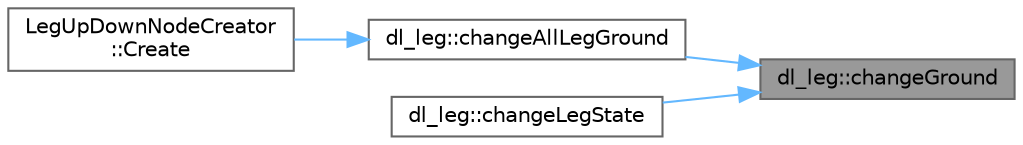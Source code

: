 digraph "dl_leg::changeGround"
{
 // LATEX_PDF_SIZE
  bgcolor="transparent";
  edge [fontname=Helvetica,fontsize=10,labelfontname=Helvetica,labelfontsize=10];
  node [fontname=Helvetica,fontsize=10,shape=box,height=0.2,width=0.4];
  rankdir="RL";
  Node1 [id="Node000001",label="dl_leg::changeGround",height=0.2,width=0.4,color="gray40", fillcolor="grey60", style="filled", fontcolor="black",tooltip=" "];
  Node1 -> Node2 [id="edge1_Node000001_Node000002",dir="back",color="steelblue1",style="solid",tooltip=" "];
  Node2 [id="Node000002",label="dl_leg::changeAllLegGround",height=0.2,width=0.4,color="grey40", fillcolor="white", style="filled",URL="$namespacedl__leg.html#aea6d17ee5cb9ba55004729b7071e7375",tooltip="全ての脚の接地・遊脚情報を変更する．"];
  Node2 -> Node3 [id="edge2_Node000002_Node000003",dir="back",color="steelblue1",style="solid",tooltip=" "];
  Node3 [id="Node000003",label="LegUpDownNodeCreator\l::Create",height=0.2,width=0.4,color="grey40", fillcolor="white", style="filled",URL="$class_leg_up_down_node_creator.html#a3b56cbc29dff2595c55b551a830a0b30",tooltip="現在のノードから次のノード群を生成する"];
  Node1 -> Node4 [id="edge3_Node000001_Node000004",dir="back",color="steelblue1",style="solid",tooltip=" "];
  Node4 [id="Node000004",label="dl_leg::changeLegState",height=0.2,width=0.4,color="grey40", fillcolor="white", style="filled",URL="$namespacedl__leg.html#aafa0263318b51d3c245d810541d1ed3f",tooltip="脚の情報を変更する．引数の値がおかしいならばfalseを出力する．"];
}
